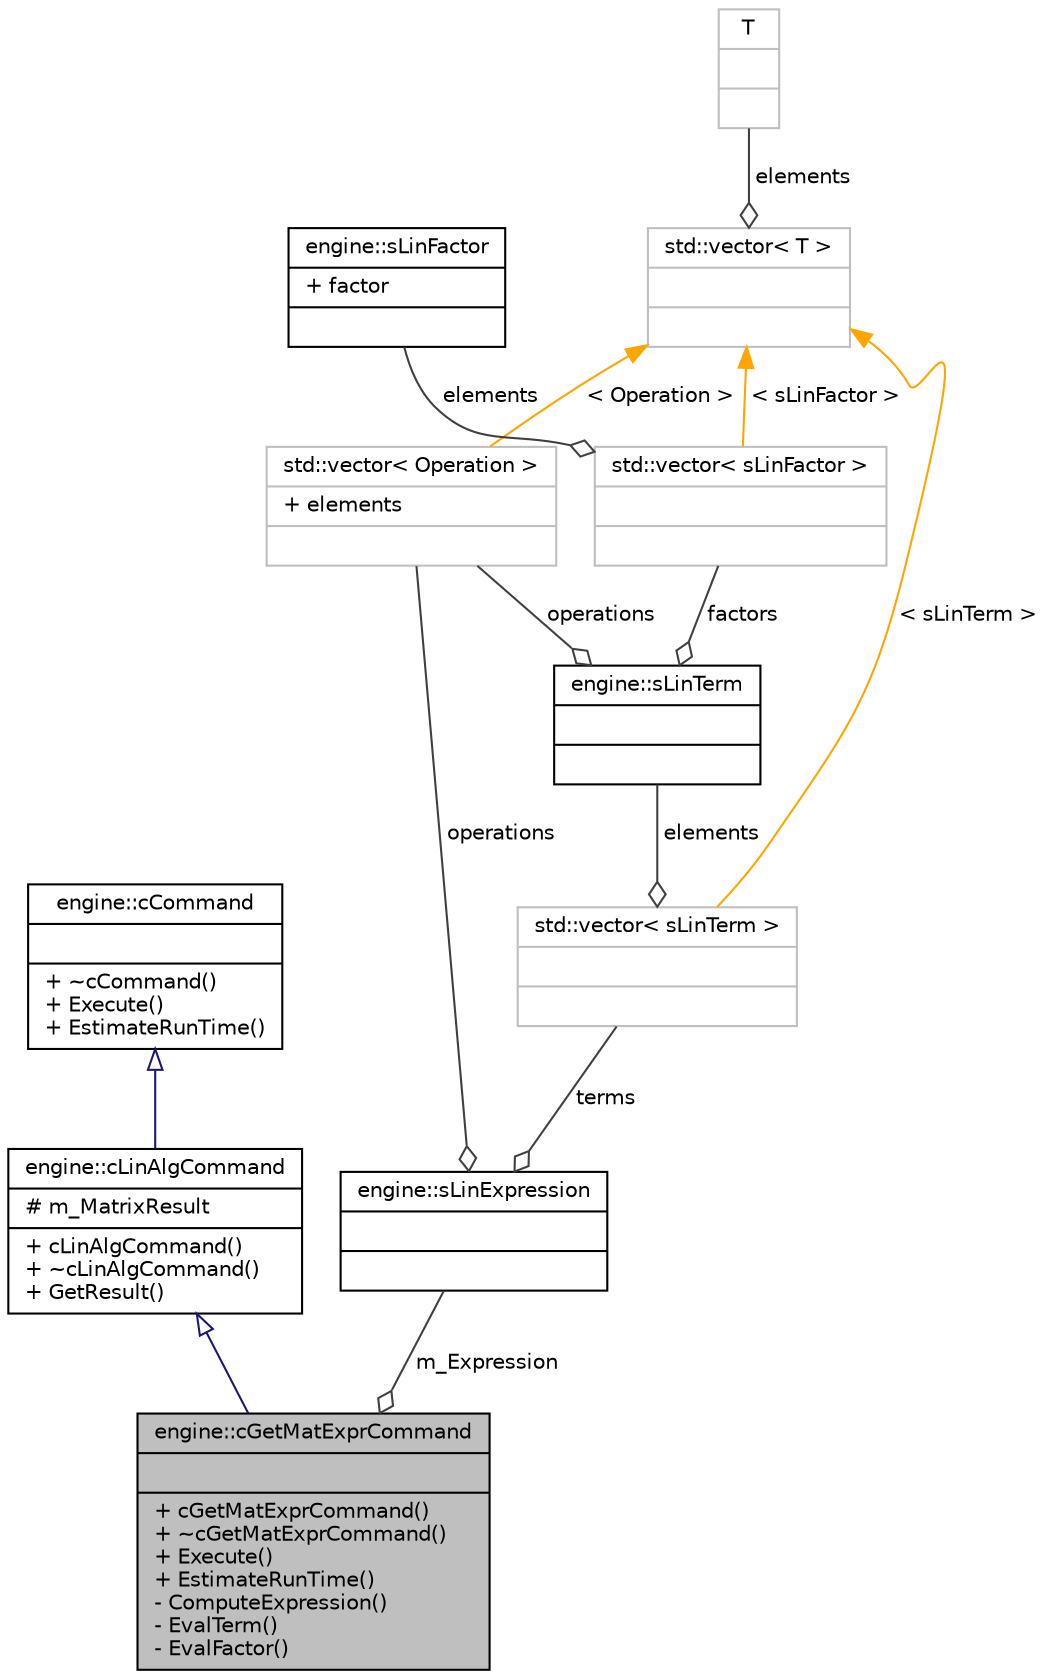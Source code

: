 digraph G
{
  edge [fontname="Helvetica",fontsize="10",labelfontname="Helvetica",labelfontsize="10"];
  node [fontname="Helvetica",fontsize="10",shape=record];
  Node1 [label="{engine::cGetMatExprCommand\n||+ cGetMatExprCommand()\l+ ~cGetMatExprCommand()\l+ Execute()\l+ EstimateRunTime()\l- ComputeExpression()\l- EvalTerm()\l- EvalFactor()\l}",height=0.2,width=0.4,color="black", fillcolor="grey75", style="filled" fontcolor="black"];
  Node2 -> Node1 [dir="back",color="midnightblue",fontsize="10",style="solid",arrowtail="onormal"];
  Node2 [label="{engine::cLinAlgCommand\n|# m_MatrixResult\l|+ cLinAlgCommand()\l+ ~cLinAlgCommand()\l+ GetResult()\l}",height=0.2,width=0.4,color="black", fillcolor="white", style="filled",URL="$classengine_1_1cLinAlgCommand.html"];
  Node3 -> Node2 [dir="back",color="midnightblue",fontsize="10",style="solid",arrowtail="onormal"];
  Node3 [label="{engine::cCommand\n||+ ~cCommand()\l+ Execute()\l+ EstimateRunTime()\l}",height=0.2,width=0.4,color="black", fillcolor="white", style="filled",URL="$classengine_1_1cCommand.html"];
  Node4 -> Node1 [color="grey25",fontsize="10",style="solid",label=" m_Expression" ,arrowhead="odiamond"];
  Node4 [label="{engine::sLinExpression\n||}",height=0.2,width=0.4,color="black", fillcolor="white", style="filled",URL="$structengine_1_1sLinExpression.html"];
  Node5 -> Node4 [color="grey25",fontsize="10",style="solid",label=" operations" ,arrowhead="odiamond"];
  Node5 [label="{std::vector\< Operation \>\n|+ elements\l|}",height=0.2,width=0.4,color="grey75", fillcolor="white", style="filled"];
  Node6 -> Node5 [dir="back",color="orange",fontsize="10",style="solid",label=" \< Operation \>" ];
  Node6 [label="{std::vector\< T \>\n||}",height=0.2,width=0.4,color="grey75", fillcolor="white", style="filled",tooltip="STL class."];
  Node7 -> Node6 [color="grey25",fontsize="10",style="solid",label=" elements" ,arrowhead="odiamond"];
  Node7 [label="{T\n||}",height=0.2,width=0.4,color="grey75", fillcolor="white", style="filled"];
  Node8 -> Node4 [color="grey25",fontsize="10",style="solid",label=" terms" ,arrowhead="odiamond"];
  Node8 [label="{std::vector\< sLinTerm \>\n||}",height=0.2,width=0.4,color="grey75", fillcolor="white", style="filled"];
  Node9 -> Node8 [color="grey25",fontsize="10",style="solid",label=" elements" ,arrowhead="odiamond"];
  Node9 [label="{engine::sLinTerm\n||}",height=0.2,width=0.4,color="black", fillcolor="white", style="filled",URL="$structengine_1_1sLinTerm.html"];
  Node10 -> Node9 [color="grey25",fontsize="10",style="solid",label=" factors" ,arrowhead="odiamond"];
  Node10 [label="{std::vector\< sLinFactor \>\n||}",height=0.2,width=0.4,color="grey75", fillcolor="white", style="filled"];
  Node11 -> Node10 [color="grey25",fontsize="10",style="solid",label=" elements" ,arrowhead="odiamond"];
  Node11 [label="{engine::sLinFactor\n|+ factor\l|}",height=0.2,width=0.4,color="black", fillcolor="white", style="filled",URL="$structengine_1_1sLinFactor.html"];
  Node6 -> Node10 [dir="back",color="orange",fontsize="10",style="solid",label=" \< sLinFactor \>" ];
  Node5 -> Node9 [color="grey25",fontsize="10",style="solid",label=" operations" ,arrowhead="odiamond"];
  Node6 -> Node8 [dir="back",color="orange",fontsize="10",style="solid",label=" \< sLinTerm \>" ];
}
